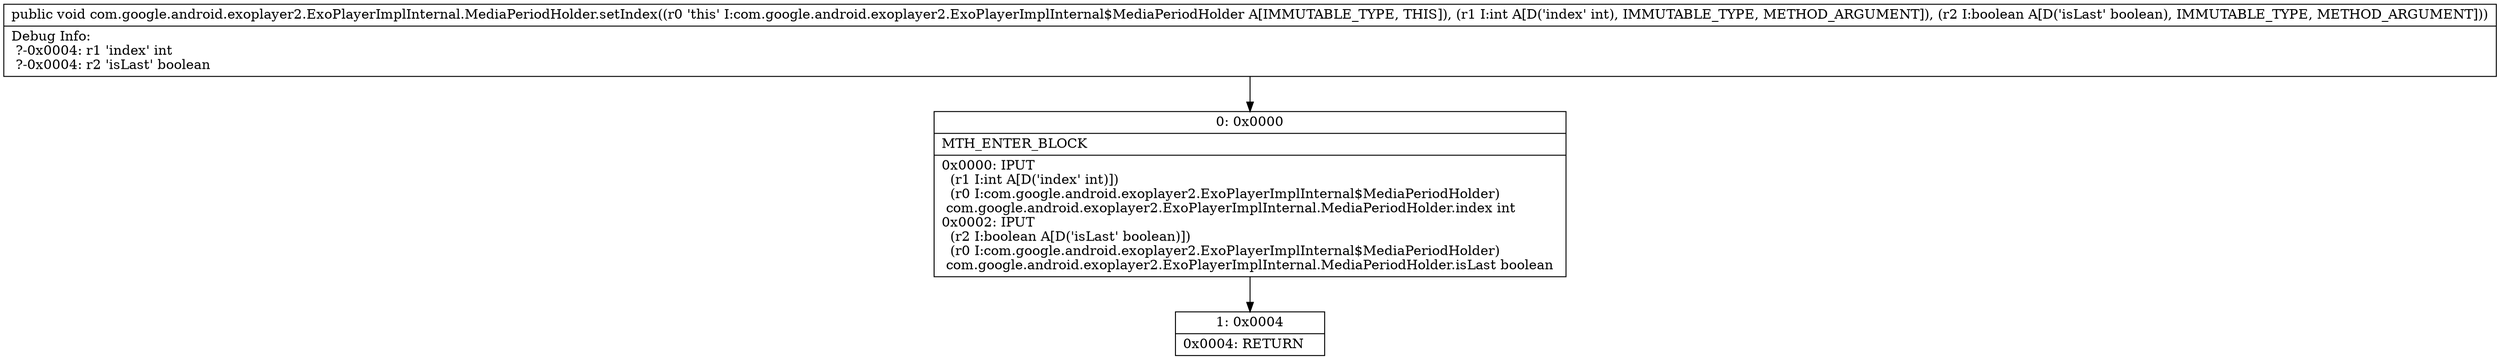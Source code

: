 digraph "CFG forcom.google.android.exoplayer2.ExoPlayerImplInternal.MediaPeriodHolder.setIndex(IZ)V" {
Node_0 [shape=record,label="{0\:\ 0x0000|MTH_ENTER_BLOCK\l|0x0000: IPUT  \l  (r1 I:int A[D('index' int)])\l  (r0 I:com.google.android.exoplayer2.ExoPlayerImplInternal$MediaPeriodHolder)\l com.google.android.exoplayer2.ExoPlayerImplInternal.MediaPeriodHolder.index int \l0x0002: IPUT  \l  (r2 I:boolean A[D('isLast' boolean)])\l  (r0 I:com.google.android.exoplayer2.ExoPlayerImplInternal$MediaPeriodHolder)\l com.google.android.exoplayer2.ExoPlayerImplInternal.MediaPeriodHolder.isLast boolean \l}"];
Node_1 [shape=record,label="{1\:\ 0x0004|0x0004: RETURN   \l}"];
MethodNode[shape=record,label="{public void com.google.android.exoplayer2.ExoPlayerImplInternal.MediaPeriodHolder.setIndex((r0 'this' I:com.google.android.exoplayer2.ExoPlayerImplInternal$MediaPeriodHolder A[IMMUTABLE_TYPE, THIS]), (r1 I:int A[D('index' int), IMMUTABLE_TYPE, METHOD_ARGUMENT]), (r2 I:boolean A[D('isLast' boolean), IMMUTABLE_TYPE, METHOD_ARGUMENT]))  | Debug Info:\l  ?\-0x0004: r1 'index' int\l  ?\-0x0004: r2 'isLast' boolean\l}"];
MethodNode -> Node_0;
Node_0 -> Node_1;
}


